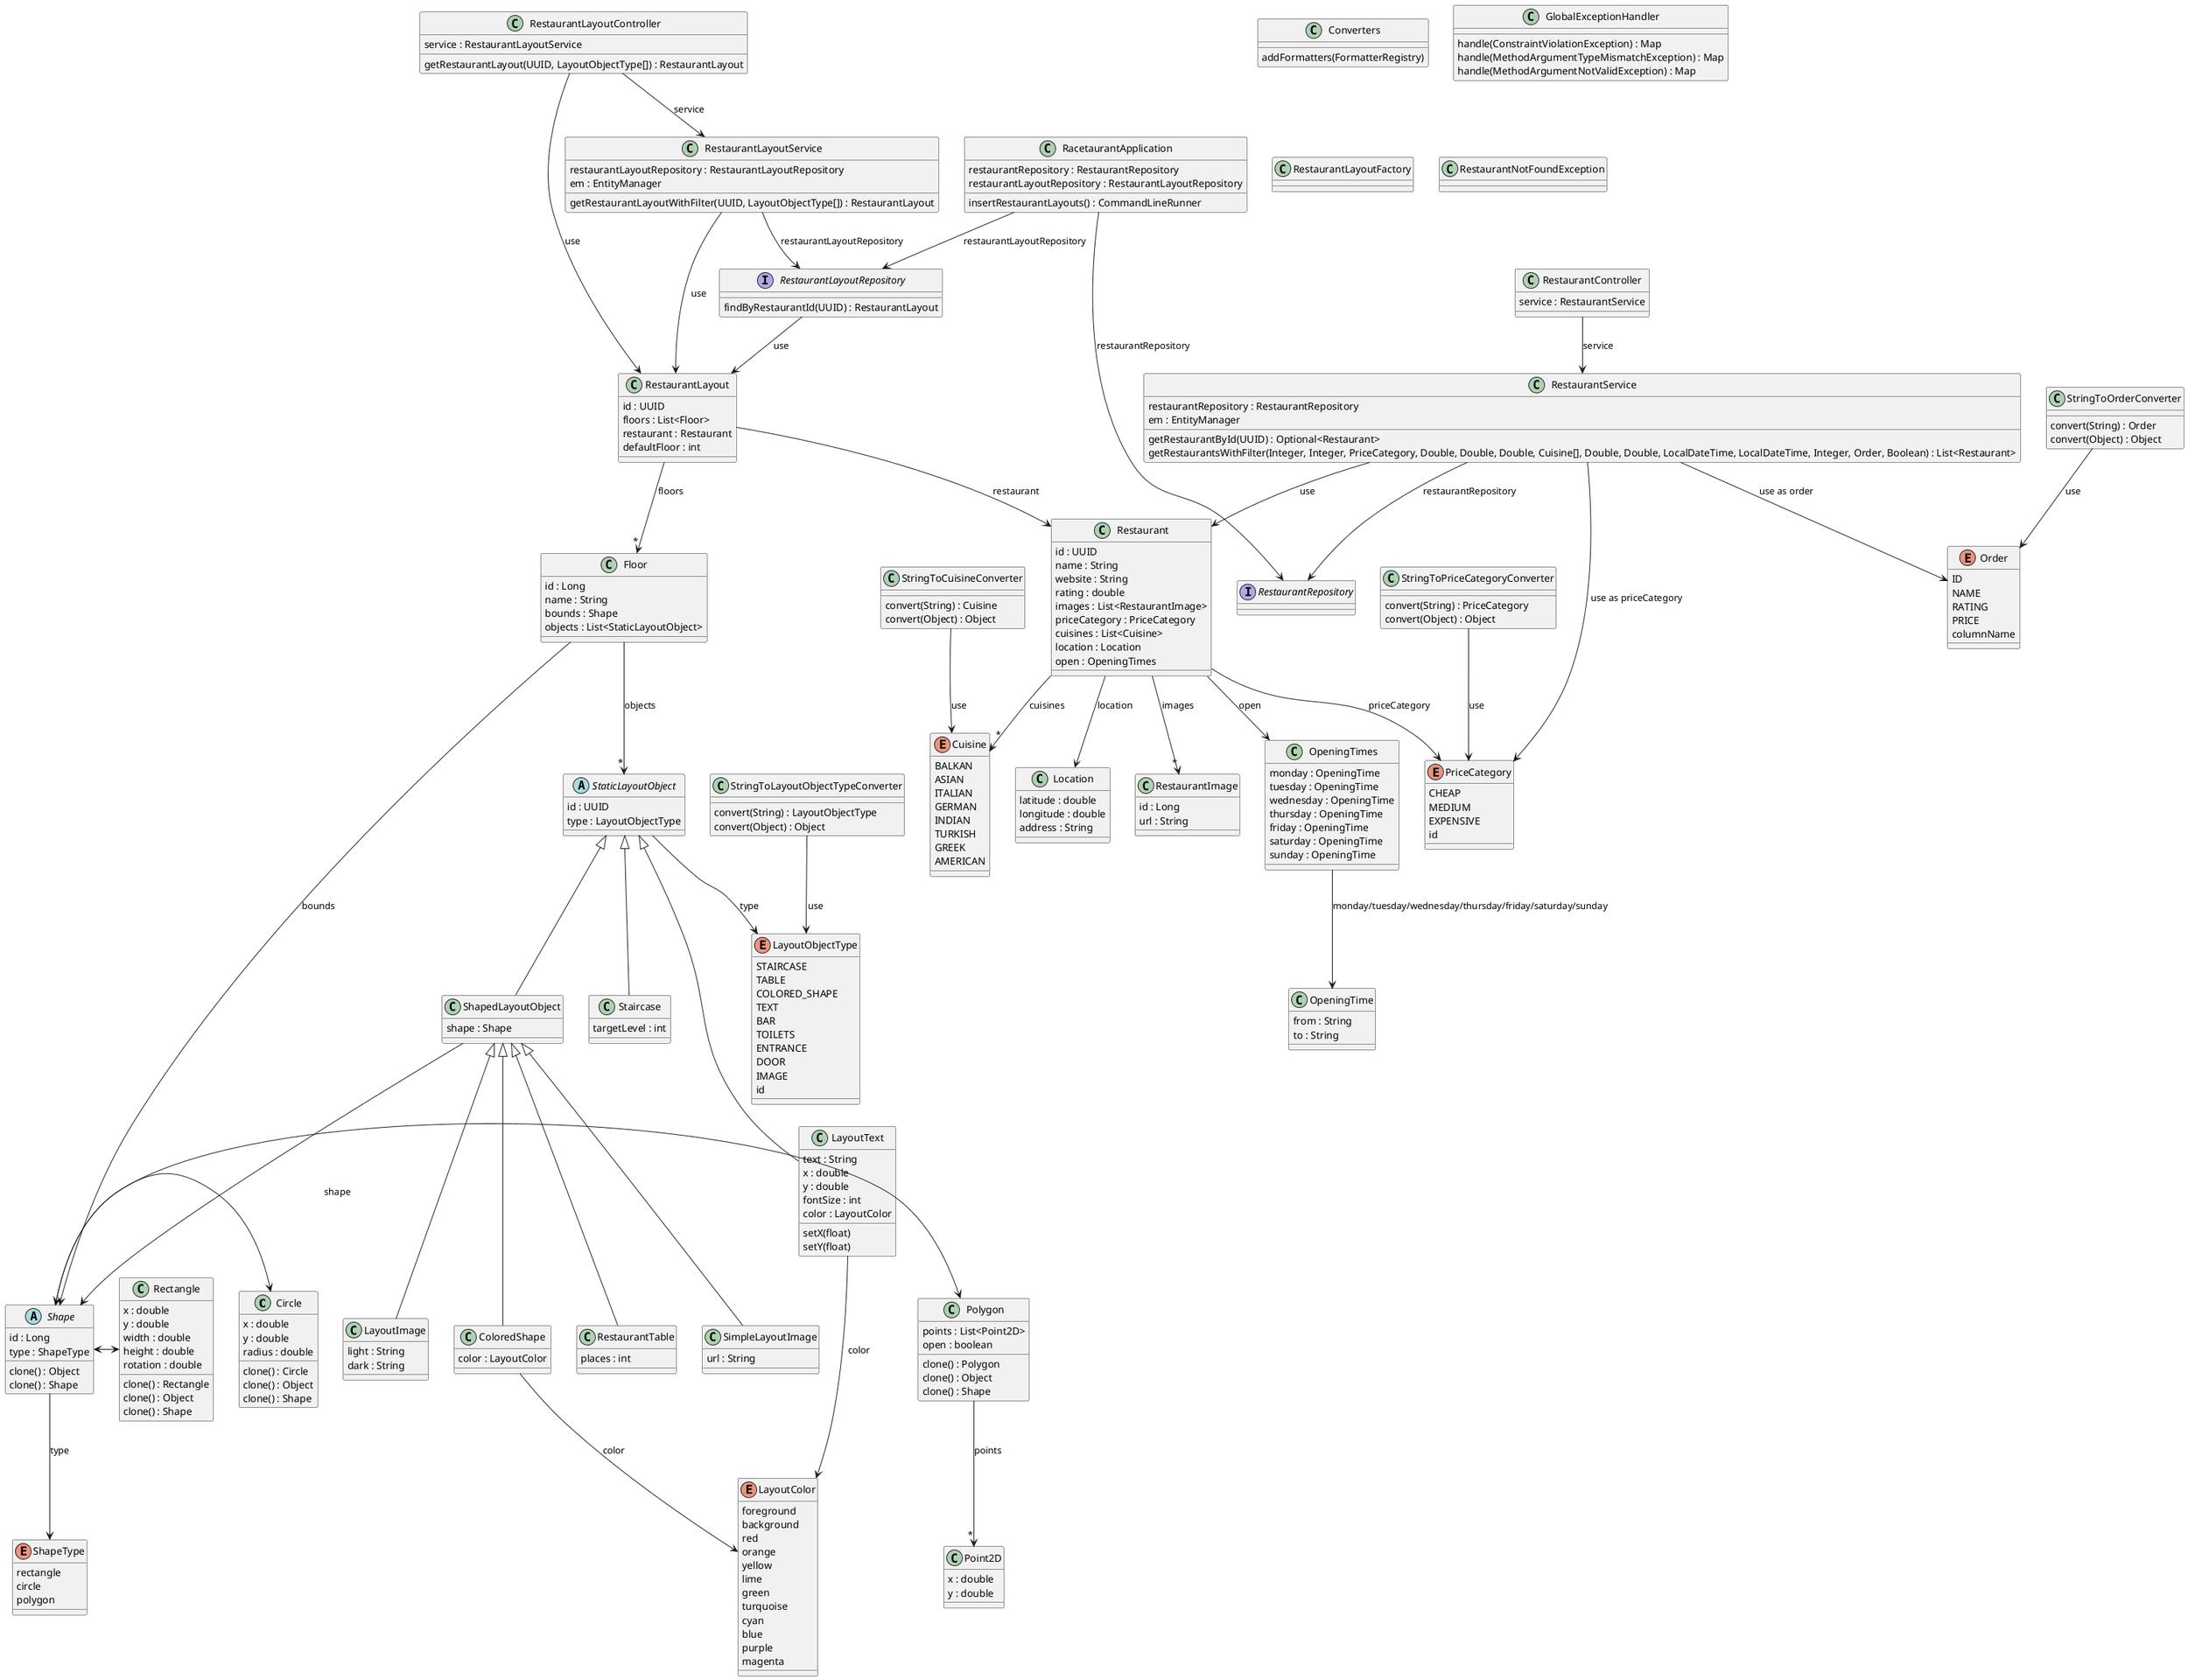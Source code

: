 @startuml

class "Circle" {
  x : double
  y : double
  radius : double
  clone() : Circle
  clone() : Object
  clone() : Shape
}

class "ColoredShape" {
  color : LayoutColor
}

class "Converters" {
  addFormatters(FormatterRegistry)
}

enum "Cuisine" {
  BALKAN
  ASIAN
  ITALIAN
  GERMAN
  INDIAN
  TURKISH
  GREEK
  AMERICAN
}

class "Floor" {
  id : Long
  name : String
  bounds : Shape
  objects : List<StaticLayoutObject>
}

class "GlobalExceptionHandler" {
  handle(ConstraintViolationException) : Map
  handle(MethodArgumentTypeMismatchException) : Map
  handle(MethodArgumentNotValidException) : Map
}

enum "LayoutColor" {
  foreground
  background
  red
  orange
  yellow
  lime
  green
  turquoise
  cyan
  blue
  purple
  magenta
}

class "LayoutImage" {
  light : String
  dark : String
}

enum "LayoutObjectType" {
  STAIRCASE
  TABLE
  COLORED_SHAPE
  TEXT
  BAR
  TOILETS
  ENTRANCE
  DOOR
  IMAGE
  id
}

class "LayoutText" {
  text : String
  x : double
  y : double
  fontSize : int
  color : LayoutColor
  setX(float)
  setY(float)
}

class "Location" {
  latitude : double
  longitude : double
  address : String
}

class "OpeningTime" {
  from : String
  to : String
}

class "OpeningTimes" {
  monday : OpeningTime
  tuesday : OpeningTime
  wednesday : OpeningTime
  thursday : OpeningTime
  friday : OpeningTime
  saturday : OpeningTime
  sunday : OpeningTime
}

enum "Order" {
  ID
  NAME
  RATING
  PRICE
  columnName
}

class "Point2D" {
  x : double
  y : double
}

class "Polygon" {
  points : List<Point2D>
  open : boolean
  clone() : Polygon
  clone() : Object
  clone() : Shape
}

enum "PriceCategory" {
  CHEAP
  MEDIUM
  EXPENSIVE
  id
}

class "RacetaurantApplication" {
  restaurantRepository : RestaurantRepository
  restaurantLayoutRepository : RestaurantLayoutRepository
  insertRestaurantLayouts() : CommandLineRunner
}

class "Rectangle" {
  x : double
  y : double
  width : double
  height : double
  rotation : double
  clone() : Rectangle
  clone() : Object
  clone() : Shape
}

class "Restaurant" {
  id : UUID
  name : String
  website : String
  rating : double
  images : List<RestaurantImage>
  priceCategory : PriceCategory
  cuisines : List<Cuisine>
  location : Location
  open : OpeningTimes
}

class "RestaurantController" {
  service : RestaurantService
}

class "RestaurantImage" {
  id : Long
  url : String
}

class "RestaurantLayout" {
  id : UUID
  floors : List<Floor>
  restaurant : Restaurant
  defaultFloor : int
}

class "RestaurantLayoutController" {
  service : RestaurantLayoutService
  getRestaurantLayout(UUID, LayoutObjectType[]) : RestaurantLayout
}

class "RestaurantLayoutFactory"

interface "RestaurantLayoutRepository" {
  findByRestaurantId(UUID) : RestaurantLayout
}

class "RestaurantLayoutService" {
  restaurantLayoutRepository : RestaurantLayoutRepository
  em : EntityManager
  getRestaurantLayoutWithFilter(UUID, LayoutObjectType[]) : RestaurantLayout
}

class "RestaurantNotFoundException"

interface "RestaurantRepository"

class "RestaurantService" {
  restaurantRepository : RestaurantRepository
  em : EntityManager
  getRestaurantById(UUID) : Optional<Restaurant>
  getRestaurantsWithFilter(Integer, Integer, PriceCategory, Double, Double, Double, Cuisine[], Double, Double, LocalDateTime, LocalDateTime, Integer, Order, Boolean) : List<Restaurant>
}

class "RestaurantTable" {
  places : int
}

abstract class "Shape" {
  id : Long
  type : ShapeType
  clone() : Object
  clone() : Shape
}

enum "ShapeType" {
  rectangle
  circle
  polygon
}

class "ShapedLayoutObject" {
  shape : Shape
}

class "SimpleLayoutImage" {
  url : String
}

class "Staircase" {
  targetLevel : int
}

abstract class "StaticLayoutObject" {
  id : UUID
  type : LayoutObjectType
}

class "StringToCuisineConverter" {
  convert(String) : Cuisine
  convert(Object) : Object
}

class "StringToLayoutObjectTypeConverter" {
  convert(String) : LayoutObjectType
  convert(Object) : Object
}

class "StringToOrderConverter" {
  convert(String) : Order
  convert(Object) : Object
}

class "StringToPriceCategoryConverter" {
  convert(String) : PriceCategory
  convert(Object) : Object
}

"ColoredShape" --> "LayoutColor" : color
"Floor" --> "Shape" : bounds
"Floor" --> "*" "StaticLayoutObject" : objects
"LayoutText" --> "LayoutColor" : color
"OpeningTimes" --> "OpeningTime" : monday/tuesday/wednesday/thursday/friday/saturday/sunday
"Polygon" --> "*" "Point2D" : points
"RacetaurantApplication" --> "RestaurantLayoutRepository" : restaurantLayoutRepository
"RacetaurantApplication" --> "RestaurantRepository" : restaurantRepository
"RestaurantController" --> "RestaurantService" : service
"Restaurant" --> "*" "Cuisine" : cuisines
"RestaurantLayoutController" --> "RestaurantLayout" : use
"RestaurantLayoutController" --> "RestaurantLayoutService" : service
"RestaurantLayout" --> "*" "Floor" : floors
"RestaurantLayoutRepository" --> "RestaurantLayout" : use
"RestaurantLayout" --> "Restaurant" : restaurant
"RestaurantLayoutService" --> "RestaurantLayout" : use
"RestaurantLayoutService" --> "RestaurantLayoutRepository" : restaurantLayoutRepository
"Restaurant" --> "Location" : location
"Restaurant" --> "OpeningTimes" : open
"Restaurant" --> "PriceCategory" : priceCategory
"Restaurant" --> "*" "RestaurantImage" : images
"RestaurantService" --> "Order" : use as order
"RestaurantService" --> "PriceCategory" : use as priceCategory
"RestaurantService" --> "Restaurant" : use
"RestaurantService" --> "RestaurantRepository" : restaurantRepository
"Shape" <-> "Circle"
"Shape" <-> "Polygon"
"Shape" <-> "Rectangle"
"Shape" --> "ShapeType" : type
"ShapedLayoutObject" <|-- "ColoredShape"
"ShapedLayoutObject" <|-- "LayoutImage"
"ShapedLayoutObject" <|-- "RestaurantTable"
"ShapedLayoutObject" --> "Shape" : shape
"ShapedLayoutObject" <|-- "SimpleLayoutImage"
"StaticLayoutObject" --> "LayoutObjectType" : type
"StaticLayoutObject" <|-- "LayoutText"
"StaticLayoutObject" <|-- "ShapedLayoutObject"
"StaticLayoutObject" <|-- "Staircase"
"StringToCuisineConverter" --> "Cuisine" : use
"StringToLayoutObjectTypeConverter" --> "LayoutObjectType" : use
"StringToOrderConverter" --> "Order" : use
"StringToPriceCategoryConverter" --> "PriceCategory" : use

@enduml